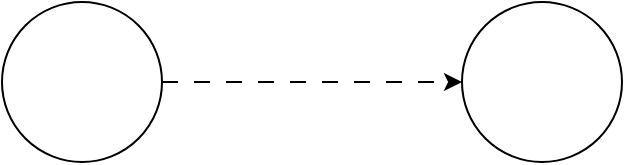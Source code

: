 <mxfile version="21.7.4" type="github">
  <diagram name="Page-1" id="xPKpRVZSI4cMGMr7n0Gd">
    <mxGraphModel dx="954" dy="554" grid="1" gridSize="10" guides="1" tooltips="1" connect="1" arrows="1" fold="1" page="1" pageScale="1" pageWidth="850" pageHeight="1100" math="0" shadow="0">
      <root>
        <mxCell id="0" />
        <mxCell id="1" parent="0" />
        <mxCell id="S72C0KpBZRtlmSAMMr1Z-3" style="edgeStyle=orthogonalEdgeStyle;rounded=0;orthogonalLoop=1;jettySize=auto;html=1;exitX=1;exitY=0.5;exitDx=0;exitDy=0;entryX=0;entryY=0.5;entryDx=0;entryDy=0;dashed=1;dashPattern=8 8;" edge="1" parent="1" source="S72C0KpBZRtlmSAMMr1Z-1" target="S72C0KpBZRtlmSAMMr1Z-2">
          <mxGeometry relative="1" as="geometry" />
        </mxCell>
        <mxCell id="S72C0KpBZRtlmSAMMr1Z-1" value="" style="ellipse;whiteSpace=wrap;html=1;aspect=fixed;" vertex="1" parent="1">
          <mxGeometry x="130" y="200" width="80" height="80" as="geometry" />
        </mxCell>
        <mxCell id="S72C0KpBZRtlmSAMMr1Z-2" value="" style="ellipse;whiteSpace=wrap;html=1;aspect=fixed;" vertex="1" parent="1">
          <mxGeometry x="360" y="200" width="80" height="80" as="geometry" />
        </mxCell>
      </root>
    </mxGraphModel>
  </diagram>
</mxfile>

